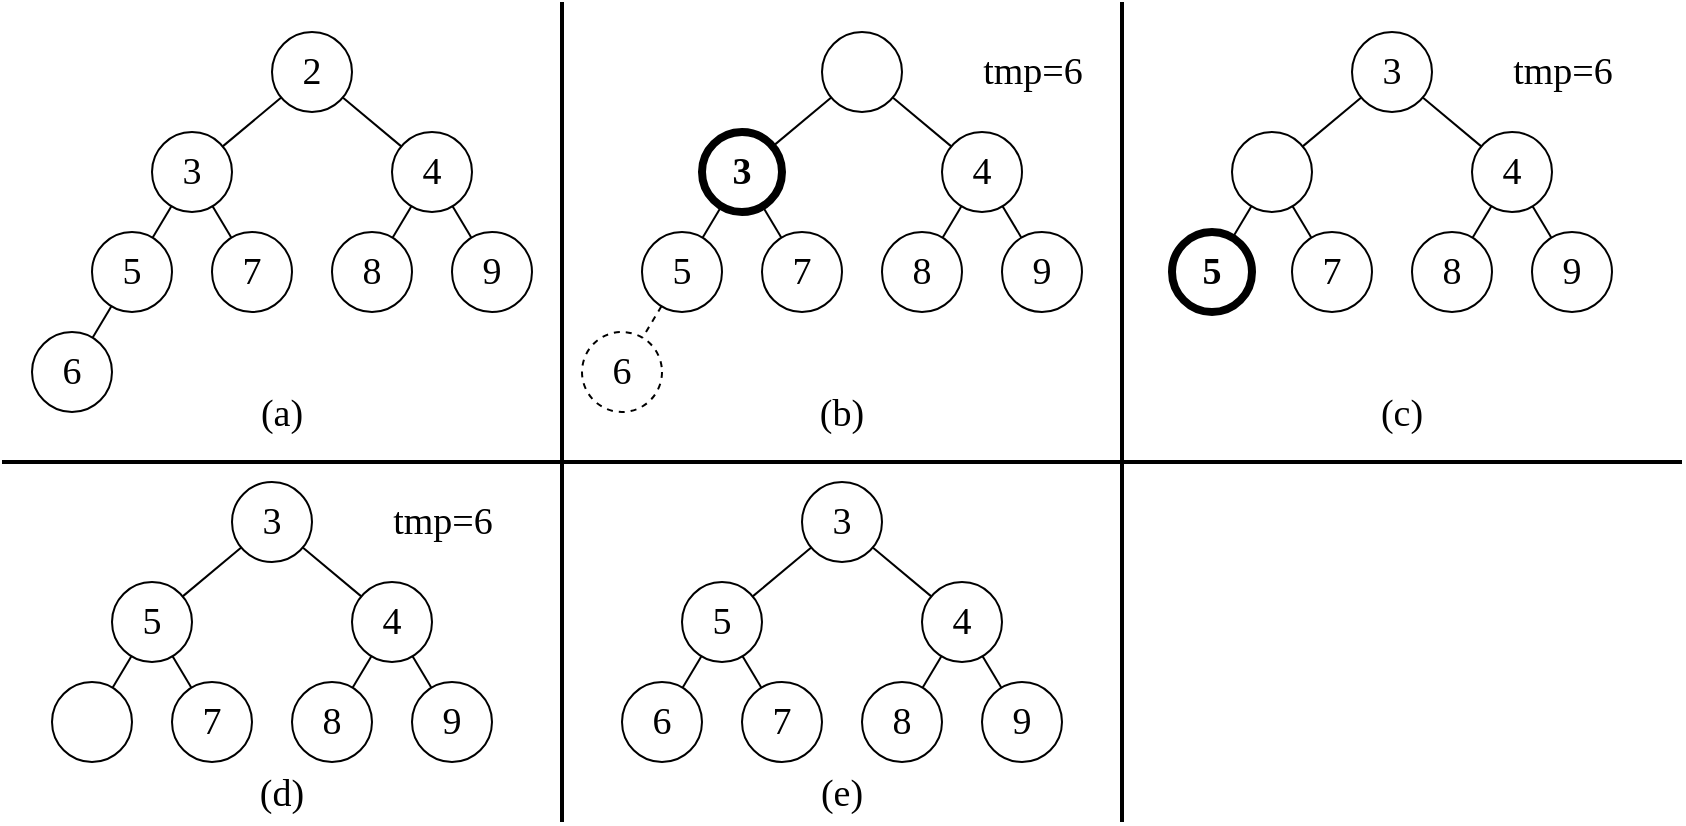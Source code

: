 <mxfile>
    <diagram id="pnOntZTdDK7EfArFWCFu" name="第 1 页">
        <mxGraphModel dx="453" dy="295" grid="1" gridSize="10" guides="1" tooltips="1" connect="1" arrows="1" fold="1" page="1" pageScale="1" pageWidth="827" pageHeight="1169" math="0" shadow="0">
            <root>
                <mxCell id="0"/>
                <mxCell id="1" parent="0"/>
                <mxCell id="102" value="&lt;font style=&quot;font-size: 19px;&quot; face=&quot;Times New Roman&quot;&gt;(a)&lt;/font&gt;" style="rounded=0;whiteSpace=wrap;html=1;container=1;verticalAlign=bottom;strokeColor=none;fillColor=none;" parent="1" vertex="1">
                    <mxGeometry x="40" y="40.0" width="280" height="220" as="geometry">
                        <mxRectangle x="177" y="190" width="50" height="40" as="alternateBounds"/>
                    </mxGeometry>
                </mxCell>
                <mxCell id="118" value="" style="group" parent="102" vertex="1" connectable="0">
                    <mxGeometry x="15" y="15.0" width="250" height="190" as="geometry"/>
                </mxCell>
                <mxCell id="105" value="2" style="ellipse;whiteSpace=wrap;html=1;fontFamily=Times New Roman;fontSize=19;" parent="118" vertex="1">
                    <mxGeometry x="120" width="40" height="40" as="geometry"/>
                </mxCell>
                <mxCell id="108" value="3" style="ellipse;whiteSpace=wrap;html=1;fontFamily=Times New Roman;fontSize=19;" parent="118" vertex="1">
                    <mxGeometry x="60" y="50" width="40" height="40" as="geometry"/>
                </mxCell>
                <mxCell id="103" style="edgeStyle=none;html=1;fontFamily=Times New Roman;fontSize=19;endArrow=none;endFill=0;" parent="118" source="105" target="108" edge="1">
                    <mxGeometry relative="1" as="geometry"/>
                </mxCell>
                <mxCell id="111" value="4" style="ellipse;whiteSpace=wrap;html=1;fontFamily=Times New Roman;fontSize=19;" parent="118" vertex="1">
                    <mxGeometry x="180" y="50" width="40" height="40" as="geometry"/>
                </mxCell>
                <mxCell id="104" style="edgeStyle=none;html=1;fontFamily=Times New Roman;fontSize=19;endArrow=none;endFill=0;" parent="118" source="105" target="111" edge="1">
                    <mxGeometry relative="1" as="geometry"/>
                </mxCell>
                <mxCell id="112" value="5" style="ellipse;whiteSpace=wrap;html=1;fontFamily=Times New Roman;fontSize=19;" parent="118" vertex="1">
                    <mxGeometry x="30" y="100" width="40" height="40" as="geometry"/>
                </mxCell>
                <mxCell id="106" style="edgeStyle=none;html=1;fontFamily=Times New Roman;fontSize=19;endArrow=none;endFill=0;" parent="118" source="108" target="112" edge="1">
                    <mxGeometry relative="1" as="geometry"/>
                </mxCell>
                <mxCell id="113" value="7" style="ellipse;whiteSpace=wrap;html=1;fontFamily=Times New Roman;fontSize=19;" parent="118" vertex="1">
                    <mxGeometry x="90" y="100" width="40" height="40" as="geometry"/>
                </mxCell>
                <mxCell id="107" style="edgeStyle=none;html=1;fontFamily=Times New Roman;fontSize=19;endArrow=none;endFill=0;" parent="118" source="108" target="113" edge="1">
                    <mxGeometry relative="1" as="geometry"/>
                </mxCell>
                <mxCell id="114" value="8" style="ellipse;whiteSpace=wrap;html=1;fontFamily=Times New Roman;fontSize=19;" parent="118" vertex="1">
                    <mxGeometry x="150" y="100" width="40" height="40" as="geometry"/>
                </mxCell>
                <mxCell id="109" style="edgeStyle=none;html=1;fontFamily=Times New Roman;fontSize=19;endArrow=none;endFill=0;" parent="118" source="111" target="114" edge="1">
                    <mxGeometry relative="1" as="geometry"/>
                </mxCell>
                <mxCell id="115" value="9" style="ellipse;whiteSpace=wrap;html=1;fontFamily=Times New Roman;fontSize=19;" parent="118" vertex="1">
                    <mxGeometry x="210" y="100" width="40" height="40" as="geometry"/>
                </mxCell>
                <mxCell id="110" style="edgeStyle=none;html=1;fontFamily=Times New Roman;fontSize=19;endArrow=none;endFill=0;" parent="118" source="111" target="115" edge="1">
                    <mxGeometry relative="1" as="geometry"/>
                </mxCell>
                <mxCell id="116" style="edgeStyle=none;html=1;fontFamily=Times New Roman;fontSize=19;endArrow=none;endFill=0;" parent="118" source="112" target="117" edge="1">
                    <mxGeometry relative="1" as="geometry">
                        <mxPoint x="39.84" y="139.997" as="sourcePoint"/>
                    </mxGeometry>
                </mxCell>
                <mxCell id="117" value="6" style="ellipse;whiteSpace=wrap;html=1;fontFamily=Times New Roman;fontSize=19;" parent="118" vertex="1">
                    <mxGeometry y="150" width="40" height="40" as="geometry"/>
                </mxCell>
                <mxCell id="180" value="&lt;font style=&quot;font-size: 19px;&quot; face=&quot;Times New Roman&quot;&gt;(b)&lt;/font&gt;" style="rounded=0;whiteSpace=wrap;html=1;container=1;verticalAlign=bottom;strokeColor=none;fillColor=none;" parent="1" vertex="1">
                    <mxGeometry x="320" y="40.0" width="280" height="220" as="geometry">
                        <mxRectangle x="177" y="190" width="50" height="40" as="alternateBounds"/>
                    </mxGeometry>
                </mxCell>
                <mxCell id="135" value="" style="group" parent="180" vertex="1" connectable="0">
                    <mxGeometry x="10" y="15.0" width="260" height="190" as="geometry"/>
                </mxCell>
                <mxCell id="121" value="" style="ellipse;whiteSpace=wrap;html=1;fontFamily=Times New Roman;fontSize=19;" parent="135" vertex="1">
                    <mxGeometry x="120" width="40" height="40" as="geometry"/>
                </mxCell>
                <mxCell id="124" value="3" style="ellipse;whiteSpace=wrap;html=1;fontFamily=Times New Roman;fontSize=19;strokeWidth=4;fontStyle=1" parent="135" vertex="1">
                    <mxGeometry x="60" y="50" width="40" height="40" as="geometry"/>
                </mxCell>
                <mxCell id="119" style="edgeStyle=none;html=1;fontFamily=Times New Roman;fontSize=19;endArrow=none;endFill=0;" parent="135" source="121" target="124" edge="1">
                    <mxGeometry relative="1" as="geometry"/>
                </mxCell>
                <mxCell id="127" value="4" style="ellipse;whiteSpace=wrap;html=1;fontFamily=Times New Roman;fontSize=19;" parent="135" vertex="1">
                    <mxGeometry x="180" y="50" width="40" height="40" as="geometry"/>
                </mxCell>
                <mxCell id="120" style="edgeStyle=none;html=1;fontFamily=Times New Roman;fontSize=19;endArrow=none;endFill=0;" parent="135" source="121" target="127" edge="1">
                    <mxGeometry relative="1" as="geometry"/>
                </mxCell>
                <mxCell id="128" value="5" style="ellipse;whiteSpace=wrap;html=1;fontFamily=Times New Roman;fontSize=19;" parent="135" vertex="1">
                    <mxGeometry x="30" y="100" width="40" height="40" as="geometry"/>
                </mxCell>
                <mxCell id="122" style="edgeStyle=none;html=1;fontFamily=Times New Roman;fontSize=19;endArrow=none;endFill=0;" parent="135" source="124" target="128" edge="1">
                    <mxGeometry relative="1" as="geometry"/>
                </mxCell>
                <mxCell id="129" value="7" style="ellipse;whiteSpace=wrap;html=1;fontFamily=Times New Roman;fontSize=19;" parent="135" vertex="1">
                    <mxGeometry x="90" y="100" width="40" height="40" as="geometry"/>
                </mxCell>
                <mxCell id="123" style="edgeStyle=none;html=1;fontFamily=Times New Roman;fontSize=19;endArrow=none;endFill=0;" parent="135" source="124" target="129" edge="1">
                    <mxGeometry relative="1" as="geometry"/>
                </mxCell>
                <mxCell id="130" value="8" style="ellipse;whiteSpace=wrap;html=1;fontFamily=Times New Roman;fontSize=19;" parent="135" vertex="1">
                    <mxGeometry x="150" y="100" width="40" height="40" as="geometry"/>
                </mxCell>
                <mxCell id="125" style="edgeStyle=none;html=1;fontFamily=Times New Roman;fontSize=19;endArrow=none;endFill=0;" parent="135" source="127" target="130" edge="1">
                    <mxGeometry relative="1" as="geometry"/>
                </mxCell>
                <mxCell id="131" value="9" style="ellipse;whiteSpace=wrap;html=1;fontFamily=Times New Roman;fontSize=19;" parent="135" vertex="1">
                    <mxGeometry x="210" y="100" width="40" height="40" as="geometry"/>
                </mxCell>
                <mxCell id="126" style="edgeStyle=none;html=1;fontFamily=Times New Roman;fontSize=19;endArrow=none;endFill=0;" parent="135" source="127" target="131" edge="1">
                    <mxGeometry relative="1" as="geometry"/>
                </mxCell>
                <mxCell id="132" style="edgeStyle=none;html=1;fontFamily=Times New Roman;fontSize=19;endArrow=none;endFill=0;dashed=1;" parent="135" source="128" target="133" edge="1">
                    <mxGeometry relative="1" as="geometry">
                        <mxPoint x="39.84" y="139.997" as="sourcePoint"/>
                    </mxGeometry>
                </mxCell>
                <mxCell id="133" value="6" style="ellipse;whiteSpace=wrap;html=1;fontFamily=Times New Roman;fontSize=19;dashed=1;" parent="135" vertex="1">
                    <mxGeometry y="150" width="40" height="40" as="geometry"/>
                </mxCell>
                <mxCell id="134" value="tmp=6" style="text;html=1;align=center;verticalAlign=middle;resizable=0;points=[];autosize=1;strokeColor=none;fillColor=none;fontFamily=Times New Roman;fontSize=19;" parent="135" vertex="1">
                    <mxGeometry x="190" width="70" height="40" as="geometry"/>
                </mxCell>
                <mxCell id="181" value="&lt;font style=&quot;font-size: 19px;&quot; face=&quot;Times New Roman&quot;&gt;(c)&lt;/font&gt;" style="rounded=0;whiteSpace=wrap;html=1;container=1;verticalAlign=bottom;strokeColor=none;fillColor=none;" parent="1" vertex="1">
                    <mxGeometry x="600" y="40.0" width="280" height="220" as="geometry">
                        <mxRectangle x="177" y="190" width="50" height="40" as="alternateBounds"/>
                    </mxGeometry>
                </mxCell>
                <mxCell id="150" value="" style="group" parent="181" vertex="1" connectable="0">
                    <mxGeometry x="25" y="15.0" width="230" height="140" as="geometry"/>
                </mxCell>
                <mxCell id="138" value="3" style="ellipse;whiteSpace=wrap;html=1;fontFamily=Times New Roman;fontSize=19;" parent="150" vertex="1">
                    <mxGeometry x="90" width="40" height="40" as="geometry"/>
                </mxCell>
                <mxCell id="141" value="" style="ellipse;whiteSpace=wrap;html=1;fontFamily=Times New Roman;fontSize=19;strokeWidth=1;" parent="150" vertex="1">
                    <mxGeometry x="30" y="50" width="40" height="40" as="geometry"/>
                </mxCell>
                <mxCell id="136" style="edgeStyle=none;html=1;fontFamily=Times New Roman;fontSize=19;endArrow=none;endFill=0;" parent="150" source="138" target="141" edge="1">
                    <mxGeometry relative="1" as="geometry"/>
                </mxCell>
                <mxCell id="144" value="4" style="ellipse;whiteSpace=wrap;html=1;fontFamily=Times New Roman;fontSize=19;" parent="150" vertex="1">
                    <mxGeometry x="150" y="50" width="40" height="40" as="geometry"/>
                </mxCell>
                <mxCell id="137" style="edgeStyle=none;html=1;fontFamily=Times New Roman;fontSize=19;endArrow=none;endFill=0;" parent="150" source="138" target="144" edge="1">
                    <mxGeometry relative="1" as="geometry"/>
                </mxCell>
                <mxCell id="145" value="5" style="ellipse;whiteSpace=wrap;html=1;fontFamily=Times New Roman;fontSize=19;strokeWidth=4;fontStyle=1" parent="150" vertex="1">
                    <mxGeometry y="100" width="40" height="40" as="geometry"/>
                </mxCell>
                <mxCell id="139" style="edgeStyle=none;html=1;fontFamily=Times New Roman;fontSize=19;endArrow=none;endFill=0;" parent="150" source="141" target="145" edge="1">
                    <mxGeometry relative="1" as="geometry"/>
                </mxCell>
                <mxCell id="146" value="7" style="ellipse;whiteSpace=wrap;html=1;fontFamily=Times New Roman;fontSize=19;" parent="150" vertex="1">
                    <mxGeometry x="60" y="100" width="40" height="40" as="geometry"/>
                </mxCell>
                <mxCell id="140" style="edgeStyle=none;html=1;fontFamily=Times New Roman;fontSize=19;endArrow=none;endFill=0;" parent="150" source="141" target="146" edge="1">
                    <mxGeometry relative="1" as="geometry"/>
                </mxCell>
                <mxCell id="147" value="8" style="ellipse;whiteSpace=wrap;html=1;fontFamily=Times New Roman;fontSize=19;" parent="150" vertex="1">
                    <mxGeometry x="120" y="100" width="40" height="40" as="geometry"/>
                </mxCell>
                <mxCell id="142" style="edgeStyle=none;html=1;fontFamily=Times New Roman;fontSize=19;endArrow=none;endFill=0;" parent="150" source="144" target="147" edge="1">
                    <mxGeometry relative="1" as="geometry"/>
                </mxCell>
                <mxCell id="148" value="9" style="ellipse;whiteSpace=wrap;html=1;fontFamily=Times New Roman;fontSize=19;" parent="150" vertex="1">
                    <mxGeometry x="180" y="100" width="40" height="40" as="geometry"/>
                </mxCell>
                <mxCell id="143" style="edgeStyle=none;html=1;fontFamily=Times New Roman;fontSize=19;endArrow=none;endFill=0;" parent="150" source="144" target="148" edge="1">
                    <mxGeometry relative="1" as="geometry"/>
                </mxCell>
                <mxCell id="149" value="tmp=6" style="text;html=1;align=center;verticalAlign=middle;resizable=0;points=[];autosize=1;strokeColor=none;fillColor=none;fontFamily=Times New Roman;fontSize=19;" parent="150" vertex="1">
                    <mxGeometry x="160" width="70" height="40" as="geometry"/>
                </mxCell>
                <mxCell id="182" value="&lt;font style=&quot;font-size: 19px;&quot; face=&quot;Times New Roman&quot;&gt;(d)&lt;/font&gt;" style="rounded=0;whiteSpace=wrap;html=1;container=1;verticalAlign=bottom;strokeColor=none;fillColor=none;" parent="1" vertex="1">
                    <mxGeometry x="40" y="280.0" width="280" height="170" as="geometry">
                        <mxRectangle x="177" y="190" width="50" height="40" as="alternateBounds"/>
                    </mxGeometry>
                </mxCell>
                <mxCell id="165" value="" style="group" parent="182" vertex="1" connectable="0">
                    <mxGeometry x="25" y="-2.274e-13" width="230" height="140" as="geometry"/>
                </mxCell>
                <mxCell id="153" value="3" style="ellipse;whiteSpace=wrap;html=1;fontFamily=Times New Roman;fontSize=19;" parent="165" vertex="1">
                    <mxGeometry x="90" width="40" height="40" as="geometry"/>
                </mxCell>
                <mxCell id="156" value="5" style="ellipse;whiteSpace=wrap;html=1;fontFamily=Times New Roman;fontSize=19;strokeWidth=1;" parent="165" vertex="1">
                    <mxGeometry x="30" y="50" width="40" height="40" as="geometry"/>
                </mxCell>
                <mxCell id="151" style="edgeStyle=none;html=1;fontFamily=Times New Roman;fontSize=19;endArrow=none;endFill=0;" parent="165" source="153" target="156" edge="1">
                    <mxGeometry relative="1" as="geometry"/>
                </mxCell>
                <mxCell id="159" value="4" style="ellipse;whiteSpace=wrap;html=1;fontFamily=Times New Roman;fontSize=19;" parent="165" vertex="1">
                    <mxGeometry x="150" y="50" width="40" height="40" as="geometry"/>
                </mxCell>
                <mxCell id="152" style="edgeStyle=none;html=1;fontFamily=Times New Roman;fontSize=19;endArrow=none;endFill=0;" parent="165" source="153" target="159" edge="1">
                    <mxGeometry relative="1" as="geometry"/>
                </mxCell>
                <mxCell id="160" value="" style="ellipse;whiteSpace=wrap;html=1;fontFamily=Times New Roman;fontSize=19;strokeWidth=1;" parent="165" vertex="1">
                    <mxGeometry y="100" width="40" height="40" as="geometry"/>
                </mxCell>
                <mxCell id="154" style="edgeStyle=none;html=1;fontFamily=Times New Roman;fontSize=19;endArrow=none;endFill=0;" parent="165" source="156" target="160" edge="1">
                    <mxGeometry relative="1" as="geometry"/>
                </mxCell>
                <mxCell id="161" value="7" style="ellipse;whiteSpace=wrap;html=1;fontFamily=Times New Roman;fontSize=19;" parent="165" vertex="1">
                    <mxGeometry x="60" y="100" width="40" height="40" as="geometry"/>
                </mxCell>
                <mxCell id="155" style="edgeStyle=none;html=1;fontFamily=Times New Roman;fontSize=19;endArrow=none;endFill=0;" parent="165" source="156" target="161" edge="1">
                    <mxGeometry relative="1" as="geometry"/>
                </mxCell>
                <mxCell id="162" value="8" style="ellipse;whiteSpace=wrap;html=1;fontFamily=Times New Roman;fontSize=19;" parent="165" vertex="1">
                    <mxGeometry x="120" y="100" width="40" height="40" as="geometry"/>
                </mxCell>
                <mxCell id="157" style="edgeStyle=none;html=1;fontFamily=Times New Roman;fontSize=19;endArrow=none;endFill=0;" parent="165" source="159" target="162" edge="1">
                    <mxGeometry relative="1" as="geometry"/>
                </mxCell>
                <mxCell id="163" value="9" style="ellipse;whiteSpace=wrap;html=1;fontFamily=Times New Roman;fontSize=19;" parent="165" vertex="1">
                    <mxGeometry x="180" y="100" width="40" height="40" as="geometry"/>
                </mxCell>
                <mxCell id="158" style="edgeStyle=none;html=1;fontFamily=Times New Roman;fontSize=19;endArrow=none;endFill=0;" parent="165" source="159" target="163" edge="1">
                    <mxGeometry relative="1" as="geometry"/>
                </mxCell>
                <mxCell id="164" value="tmp=6" style="text;html=1;align=center;verticalAlign=middle;resizable=0;points=[];autosize=1;strokeColor=none;fillColor=none;fontFamily=Times New Roman;fontSize=19;" parent="165" vertex="1">
                    <mxGeometry x="160" width="70" height="40" as="geometry"/>
                </mxCell>
                <mxCell id="183" value="&lt;font style=&quot;font-size: 19px;&quot; face=&quot;Times New Roman&quot;&gt;(e)&lt;/font&gt;" style="rounded=0;whiteSpace=wrap;html=1;container=1;verticalAlign=bottom;strokeColor=none;fillColor=none;" parent="1" vertex="1">
                    <mxGeometry x="320" y="280.0" width="280" height="170" as="geometry">
                        <mxRectangle x="177" y="190" width="50" height="40" as="alternateBounds"/>
                    </mxGeometry>
                </mxCell>
                <mxCell id="179" value="" style="group" parent="183" vertex="1" connectable="0">
                    <mxGeometry x="30" y="-2.274e-13" width="220" height="140" as="geometry"/>
                </mxCell>
                <mxCell id="168" value="3" style="ellipse;whiteSpace=wrap;html=1;fontFamily=Times New Roman;fontSize=19;" parent="179" vertex="1">
                    <mxGeometry x="90" width="40" height="40" as="geometry"/>
                </mxCell>
                <mxCell id="171" value="5" style="ellipse;whiteSpace=wrap;html=1;fontFamily=Times New Roman;fontSize=19;strokeWidth=1;" parent="179" vertex="1">
                    <mxGeometry x="30" y="50" width="40" height="40" as="geometry"/>
                </mxCell>
                <mxCell id="166" style="edgeStyle=none;html=1;fontFamily=Times New Roman;fontSize=19;endArrow=none;endFill=0;" parent="179" source="168" target="171" edge="1">
                    <mxGeometry relative="1" as="geometry"/>
                </mxCell>
                <mxCell id="174" value="4" style="ellipse;whiteSpace=wrap;html=1;fontFamily=Times New Roman;fontSize=19;" parent="179" vertex="1">
                    <mxGeometry x="150" y="50" width="40" height="40" as="geometry"/>
                </mxCell>
                <mxCell id="167" style="edgeStyle=none;html=1;fontFamily=Times New Roman;fontSize=19;endArrow=none;endFill=0;" parent="179" source="168" target="174" edge="1">
                    <mxGeometry relative="1" as="geometry"/>
                </mxCell>
                <mxCell id="175" value="6" style="ellipse;whiteSpace=wrap;html=1;fontFamily=Times New Roman;fontSize=19;strokeWidth=1;" parent="179" vertex="1">
                    <mxGeometry y="100" width="40" height="40" as="geometry"/>
                </mxCell>
                <mxCell id="169" style="edgeStyle=none;html=1;fontFamily=Times New Roman;fontSize=19;endArrow=none;endFill=0;" parent="179" source="171" target="175" edge="1">
                    <mxGeometry relative="1" as="geometry"/>
                </mxCell>
                <mxCell id="176" value="7" style="ellipse;whiteSpace=wrap;html=1;fontFamily=Times New Roman;fontSize=19;" parent="179" vertex="1">
                    <mxGeometry x="60" y="100" width="40" height="40" as="geometry"/>
                </mxCell>
                <mxCell id="170" style="edgeStyle=none;html=1;fontFamily=Times New Roman;fontSize=19;endArrow=none;endFill=0;" parent="179" source="171" target="176" edge="1">
                    <mxGeometry relative="1" as="geometry"/>
                </mxCell>
                <mxCell id="177" value="8" style="ellipse;whiteSpace=wrap;html=1;fontFamily=Times New Roman;fontSize=19;" parent="179" vertex="1">
                    <mxGeometry x="120" y="100" width="40" height="40" as="geometry"/>
                </mxCell>
                <mxCell id="172" style="edgeStyle=none;html=1;fontFamily=Times New Roman;fontSize=19;endArrow=none;endFill=0;" parent="179" source="174" target="177" edge="1">
                    <mxGeometry relative="1" as="geometry"/>
                </mxCell>
                <mxCell id="178" value="9" style="ellipse;whiteSpace=wrap;html=1;fontFamily=Times New Roman;fontSize=19;" parent="179" vertex="1">
                    <mxGeometry x="180" y="100" width="40" height="40" as="geometry"/>
                </mxCell>
                <mxCell id="173" style="edgeStyle=none;html=1;fontFamily=Times New Roman;fontSize=19;endArrow=none;endFill=0;" parent="179" source="174" target="178" edge="1">
                    <mxGeometry relative="1" as="geometry"/>
                </mxCell>
                <mxCell id="184" value="" style="line;strokeWidth=2;html=1;" parent="1" vertex="1">
                    <mxGeometry x="40" y="260" width="840" height="20" as="geometry"/>
                </mxCell>
                <mxCell id="185" value="" style="line;strokeWidth=2;direction=south;html=1;" parent="1" vertex="1">
                    <mxGeometry x="310" y="40" width="20" height="410" as="geometry"/>
                </mxCell>
                <mxCell id="186" value="" style="line;strokeWidth=2;direction=south;html=1;" parent="1" vertex="1">
                    <mxGeometry x="590" y="40" width="20" height="410" as="geometry"/>
                </mxCell>
            </root>
        </mxGraphModel>
    </diagram>
</mxfile>